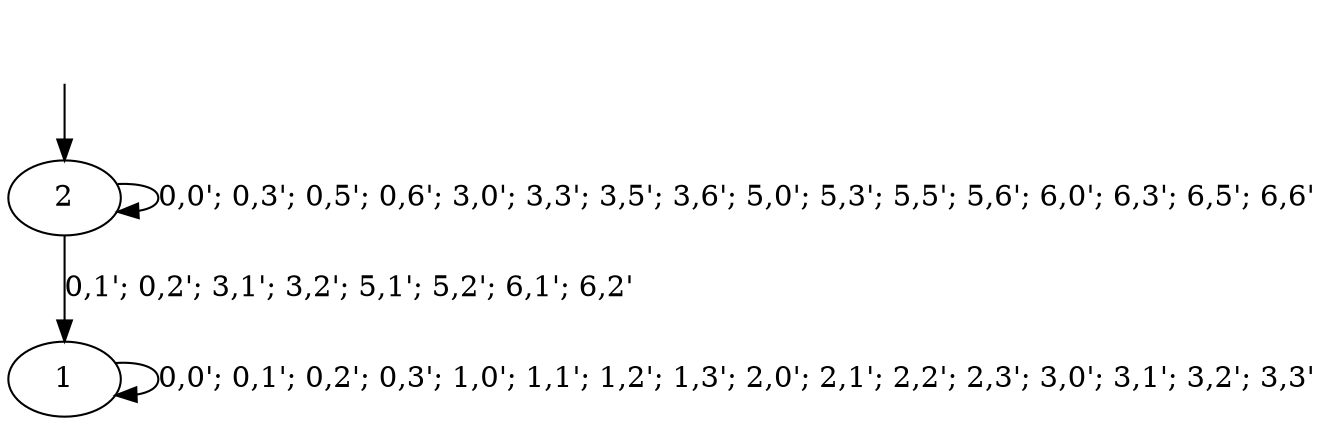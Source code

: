 digraph MemoryTransitions {
    "initial" [label="", style=invis, width=0];
    "initial" -> "2";
    "1" -> "1" [label="0,0'; 0,1'; 0,2'; 0,3'; 1,0'; 1,1'; 1,2'; 1,3'; 2,0'; 2,1'; 2,2'; 2,3'; 3,0'; 3,1'; 3,2'; 3,3'"];
    "2" -> "1" [label="0,1'; 0,2'; 3,1'; 3,2'; 5,1'; 5,2'; 6,1'; 6,2'"];
    "2" -> "2" [label="0,0'; 0,3'; 0,5'; 0,6'; 3,0'; 3,3'; 3,5'; 3,6'; 5,0'; 5,3'; 5,5'; 5,6'; 6,0'; 6,3'; 6,5'; 6,6'"];
}
